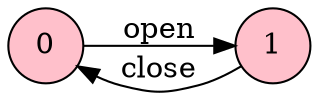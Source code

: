 digraph G {
rankdir = LR;
0 [shape=circle,style=filled, fillcolor=pink];
1 [shape=circle,style=filled, fillcolor=pink];
0 -> 1 [label = "open"];
1 -> 0 [label = "close"];
}

